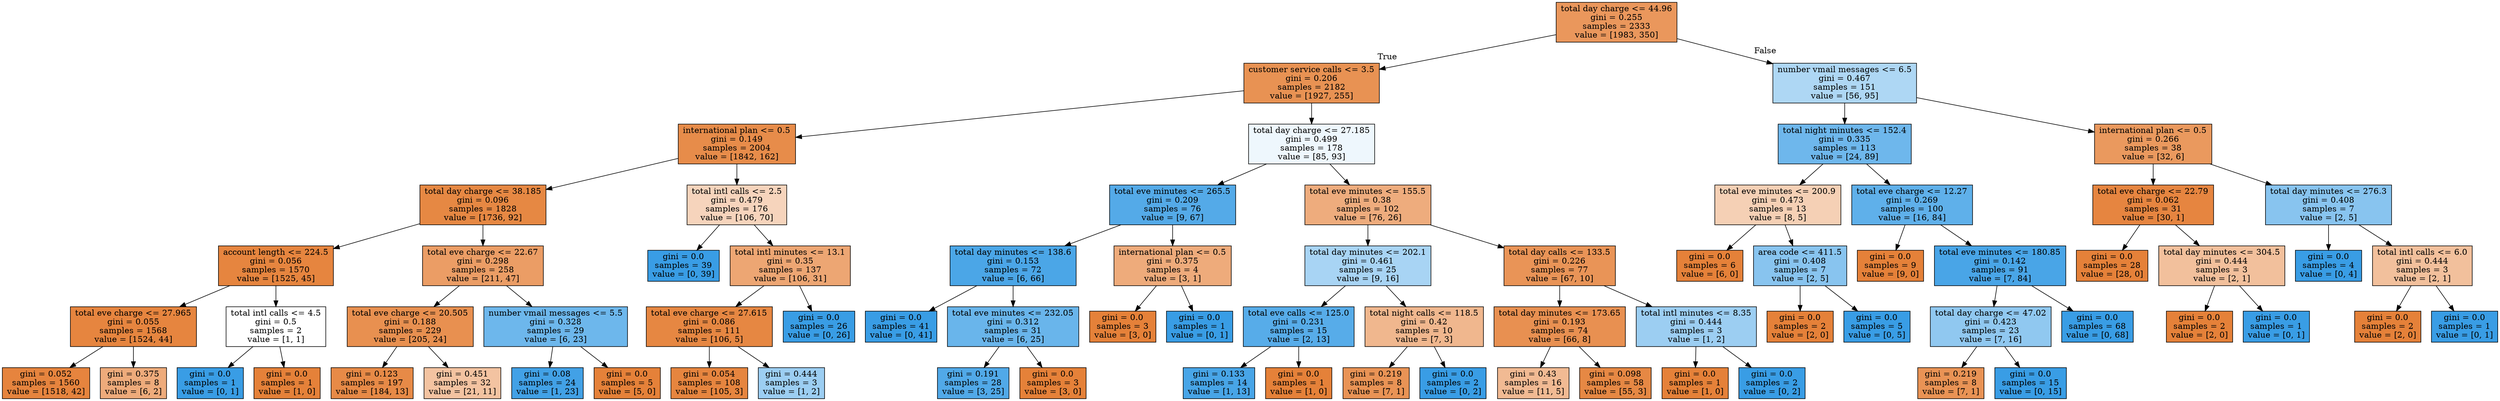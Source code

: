digraph Tree {
node [shape=box, style="filled", color="black"] ;
0 [label="total day charge <= 44.96\ngini = 0.255\nsamples = 2333\nvalue = [1983, 350]", fillcolor="#ea975c"] ;
1 [label="customer service calls <= 3.5\ngini = 0.206\nsamples = 2182\nvalue = [1927, 255]", fillcolor="#e89253"] ;
0 -> 1 [labeldistance=2.5, labelangle=45, headlabel="True"] ;
2 [label="international plan <= 0.5\ngini = 0.149\nsamples = 2004\nvalue = [1842, 162]", fillcolor="#e78c4a"] ;
1 -> 2 ;
3 [label="total day charge <= 38.185\ngini = 0.096\nsamples = 1828\nvalue = [1736, 92]", fillcolor="#e68843"] ;
2 -> 3 ;
4 [label="account length <= 224.5\ngini = 0.056\nsamples = 1570\nvalue = [1525, 45]", fillcolor="#e6853f"] ;
3 -> 4 ;
5 [label="total eve charge <= 27.965\ngini = 0.055\nsamples = 1568\nvalue = [1524, 44]", fillcolor="#e6853f"] ;
4 -> 5 ;
6 [label="gini = 0.052\nsamples = 1560\nvalue = [1518, 42]", fillcolor="#e6843e"] ;
5 -> 6 ;
7 [label="gini = 0.375\nsamples = 8\nvalue = [6, 2]", fillcolor="#eeab7b"] ;
5 -> 7 ;
8 [label="total intl calls <= 4.5\ngini = 0.5\nsamples = 2\nvalue = [1, 1]", fillcolor="#ffffff"] ;
4 -> 8 ;
9 [label="gini = 0.0\nsamples = 1\nvalue = [0, 1]", fillcolor="#399de5"] ;
8 -> 9 ;
10 [label="gini = 0.0\nsamples = 1\nvalue = [1, 0]", fillcolor="#e58139"] ;
8 -> 10 ;
11 [label="total eve charge <= 22.67\ngini = 0.298\nsamples = 258\nvalue = [211, 47]", fillcolor="#eb9d65"] ;
3 -> 11 ;
12 [label="total eve charge <= 20.505\ngini = 0.188\nsamples = 229\nvalue = [205, 24]", fillcolor="#e89050"] ;
11 -> 12 ;
13 [label="gini = 0.123\nsamples = 197\nvalue = [184, 13]", fillcolor="#e78a47"] ;
12 -> 13 ;
14 [label="gini = 0.451\nsamples = 32\nvalue = [21, 11]", fillcolor="#f3c3a1"] ;
12 -> 14 ;
15 [label="number vmail messages <= 5.5\ngini = 0.328\nsamples = 29\nvalue = [6, 23]", fillcolor="#6db7ec"] ;
11 -> 15 ;
16 [label="gini = 0.08\nsamples = 24\nvalue = [1, 23]", fillcolor="#42a1e6"] ;
15 -> 16 ;
17 [label="gini = 0.0\nsamples = 5\nvalue = [5, 0]", fillcolor="#e58139"] ;
15 -> 17 ;
18 [label="total intl calls <= 2.5\ngini = 0.479\nsamples = 176\nvalue = [106, 70]", fillcolor="#f6d4bc"] ;
2 -> 18 ;
19 [label="gini = 0.0\nsamples = 39\nvalue = [0, 39]", fillcolor="#399de5"] ;
18 -> 19 ;
20 [label="total intl minutes <= 13.1\ngini = 0.35\nsamples = 137\nvalue = [106, 31]", fillcolor="#eda673"] ;
18 -> 20 ;
21 [label="total eve charge <= 27.615\ngini = 0.086\nsamples = 111\nvalue = [106, 5]", fillcolor="#e68742"] ;
20 -> 21 ;
22 [label="gini = 0.054\nsamples = 108\nvalue = [105, 3]", fillcolor="#e6853f"] ;
21 -> 22 ;
23 [label="gini = 0.444\nsamples = 3\nvalue = [1, 2]", fillcolor="#9ccef2"] ;
21 -> 23 ;
24 [label="gini = 0.0\nsamples = 26\nvalue = [0, 26]", fillcolor="#399de5"] ;
20 -> 24 ;
25 [label="total day charge <= 27.185\ngini = 0.499\nsamples = 178\nvalue = [85, 93]", fillcolor="#eef7fd"] ;
1 -> 25 ;
26 [label="total eve minutes <= 265.5\ngini = 0.209\nsamples = 76\nvalue = [9, 67]", fillcolor="#54aae8"] ;
25 -> 26 ;
27 [label="total day minutes <= 138.6\ngini = 0.153\nsamples = 72\nvalue = [6, 66]", fillcolor="#4ba6e7"] ;
26 -> 27 ;
28 [label="gini = 0.0\nsamples = 41\nvalue = [0, 41]", fillcolor="#399de5"] ;
27 -> 28 ;
29 [label="total eve minutes <= 232.05\ngini = 0.312\nsamples = 31\nvalue = [6, 25]", fillcolor="#69b5eb"] ;
27 -> 29 ;
30 [label="gini = 0.191\nsamples = 28\nvalue = [3, 25]", fillcolor="#51a9e8"] ;
29 -> 30 ;
31 [label="gini = 0.0\nsamples = 3\nvalue = [3, 0]", fillcolor="#e58139"] ;
29 -> 31 ;
32 [label="international plan <= 0.5\ngini = 0.375\nsamples = 4\nvalue = [3, 1]", fillcolor="#eeab7b"] ;
26 -> 32 ;
33 [label="gini = 0.0\nsamples = 3\nvalue = [3, 0]", fillcolor="#e58139"] ;
32 -> 33 ;
34 [label="gini = 0.0\nsamples = 1\nvalue = [0, 1]", fillcolor="#399de5"] ;
32 -> 34 ;
35 [label="total eve minutes <= 155.5\ngini = 0.38\nsamples = 102\nvalue = [76, 26]", fillcolor="#eeac7d"] ;
25 -> 35 ;
36 [label="total day minutes <= 202.1\ngini = 0.461\nsamples = 25\nvalue = [9, 16]", fillcolor="#a8d4f4"] ;
35 -> 36 ;
37 [label="total eve calls <= 125.0\ngini = 0.231\nsamples = 15\nvalue = [2, 13]", fillcolor="#57ace9"] ;
36 -> 37 ;
38 [label="gini = 0.133\nsamples = 14\nvalue = [1, 13]", fillcolor="#48a5e7"] ;
37 -> 38 ;
39 [label="gini = 0.0\nsamples = 1\nvalue = [1, 0]", fillcolor="#e58139"] ;
37 -> 39 ;
40 [label="total night calls <= 118.5\ngini = 0.42\nsamples = 10\nvalue = [7, 3]", fillcolor="#f0b78e"] ;
36 -> 40 ;
41 [label="gini = 0.219\nsamples = 8\nvalue = [7, 1]", fillcolor="#e99355"] ;
40 -> 41 ;
42 [label="gini = 0.0\nsamples = 2\nvalue = [0, 2]", fillcolor="#399de5"] ;
40 -> 42 ;
43 [label="total day calls <= 133.5\ngini = 0.226\nsamples = 77\nvalue = [67, 10]", fillcolor="#e99457"] ;
35 -> 43 ;
44 [label="total day minutes <= 173.65\ngini = 0.193\nsamples = 74\nvalue = [66, 8]", fillcolor="#e89051"] ;
43 -> 44 ;
45 [label="gini = 0.43\nsamples = 16\nvalue = [11, 5]", fillcolor="#f1ba93"] ;
44 -> 45 ;
46 [label="gini = 0.098\nsamples = 58\nvalue = [55, 3]", fillcolor="#e68844"] ;
44 -> 46 ;
47 [label="total intl minutes <= 8.35\ngini = 0.444\nsamples = 3\nvalue = [1, 2]", fillcolor="#9ccef2"] ;
43 -> 47 ;
48 [label="gini = 0.0\nsamples = 1\nvalue = [1, 0]", fillcolor="#e58139"] ;
47 -> 48 ;
49 [label="gini = 0.0\nsamples = 2\nvalue = [0, 2]", fillcolor="#399de5"] ;
47 -> 49 ;
50 [label="number vmail messages <= 6.5\ngini = 0.467\nsamples = 151\nvalue = [56, 95]", fillcolor="#aed7f4"] ;
0 -> 50 [labeldistance=2.5, labelangle=-45, headlabel="False"] ;
51 [label="total night minutes <= 152.4\ngini = 0.335\nsamples = 113\nvalue = [24, 89]", fillcolor="#6eb7ec"] ;
50 -> 51 ;
52 [label="total eve minutes <= 200.9\ngini = 0.473\nsamples = 13\nvalue = [8, 5]", fillcolor="#f5d0b5"] ;
51 -> 52 ;
53 [label="gini = 0.0\nsamples = 6\nvalue = [6, 0]", fillcolor="#e58139"] ;
52 -> 53 ;
54 [label="area code <= 411.5\ngini = 0.408\nsamples = 7\nvalue = [2, 5]", fillcolor="#88c4ef"] ;
52 -> 54 ;
55 [label="gini = 0.0\nsamples = 2\nvalue = [2, 0]", fillcolor="#e58139"] ;
54 -> 55 ;
56 [label="gini = 0.0\nsamples = 5\nvalue = [0, 5]", fillcolor="#399de5"] ;
54 -> 56 ;
57 [label="total eve charge <= 12.27\ngini = 0.269\nsamples = 100\nvalue = [16, 84]", fillcolor="#5fb0ea"] ;
51 -> 57 ;
58 [label="gini = 0.0\nsamples = 9\nvalue = [9, 0]", fillcolor="#e58139"] ;
57 -> 58 ;
59 [label="total eve minutes <= 180.85\ngini = 0.142\nsamples = 91\nvalue = [7, 84]", fillcolor="#49a5e7"] ;
57 -> 59 ;
60 [label="total day charge <= 47.02\ngini = 0.423\nsamples = 23\nvalue = [7, 16]", fillcolor="#90c8f0"] ;
59 -> 60 ;
61 [label="gini = 0.219\nsamples = 8\nvalue = [7, 1]", fillcolor="#e99355"] ;
60 -> 61 ;
62 [label="gini = 0.0\nsamples = 15\nvalue = [0, 15]", fillcolor="#399de5"] ;
60 -> 62 ;
63 [label="gini = 0.0\nsamples = 68\nvalue = [0, 68]", fillcolor="#399de5"] ;
59 -> 63 ;
64 [label="international plan <= 0.5\ngini = 0.266\nsamples = 38\nvalue = [32, 6]", fillcolor="#ea995e"] ;
50 -> 64 ;
65 [label="total eve charge <= 22.79\ngini = 0.062\nsamples = 31\nvalue = [30, 1]", fillcolor="#e68540"] ;
64 -> 65 ;
66 [label="gini = 0.0\nsamples = 28\nvalue = [28, 0]", fillcolor="#e58139"] ;
65 -> 66 ;
67 [label="total day minutes <= 304.5\ngini = 0.444\nsamples = 3\nvalue = [2, 1]", fillcolor="#f2c09c"] ;
65 -> 67 ;
68 [label="gini = 0.0\nsamples = 2\nvalue = [2, 0]", fillcolor="#e58139"] ;
67 -> 68 ;
69 [label="gini = 0.0\nsamples = 1\nvalue = [0, 1]", fillcolor="#399de5"] ;
67 -> 69 ;
70 [label="total day minutes <= 276.3\ngini = 0.408\nsamples = 7\nvalue = [2, 5]", fillcolor="#88c4ef"] ;
64 -> 70 ;
71 [label="gini = 0.0\nsamples = 4\nvalue = [0, 4]", fillcolor="#399de5"] ;
70 -> 71 ;
72 [label="total intl calls <= 6.0\ngini = 0.444\nsamples = 3\nvalue = [2, 1]", fillcolor="#f2c09c"] ;
70 -> 72 ;
73 [label="gini = 0.0\nsamples = 2\nvalue = [2, 0]", fillcolor="#e58139"] ;
72 -> 73 ;
74 [label="gini = 0.0\nsamples = 1\nvalue = [0, 1]", fillcolor="#399de5"] ;
72 -> 74 ;
}